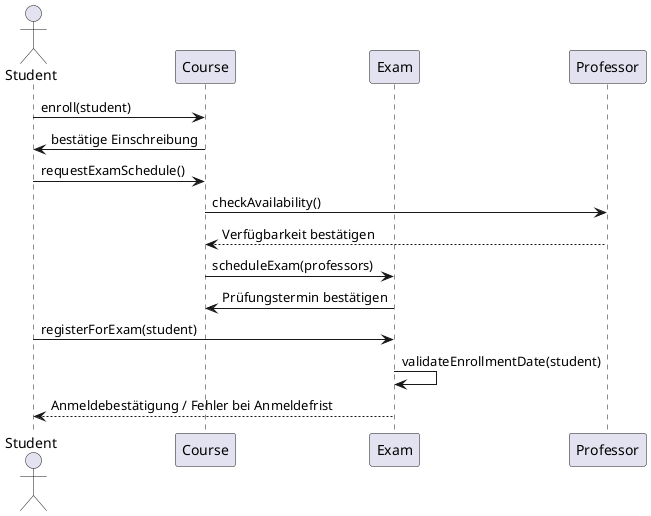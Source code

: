 ' Kurseinschreibung:
    ' Der Student meldet sich über die Methode enroll() bei einem Course an.
    ' Der Kurs bestätigt die Einschreibung.
' Prüfungsterminplanung:
    ' Der Student fragt den Course nach dem Prüfungstermin.
    ' Der Course wählt verfügbare Professoren aus, indem er die Methode checkAvailability()
    ' bei Professor aufruft.
    ' Sobald die Verfügbarkeit bestätigt ist, wird die Prüfung im Exam-Objekt geplant.
' Prüfungsanmeldung:
    ' Der Student registriert sich für die Prüfung über die Methode registerForExam() in der Exam-Klasse.
    ' Die Exam-Klasse führt die Methode validateEnrollmentDate() aus, um sicherzustellen,
    ' dass das Anmeldedatum noch vor dem Prüfungsdatum liegt.
    ' Der Student erhält entweder eine Bestätigung oder eine Fehlermeldung, falls
    ' die Anmeldefrist überschritten wurde.
@startuml Sequenzdiagramm

actor Student
participant "Course" as Course
participant "Exam" as Exam
participant "Professor" as Professor

' 1. Student meldet sich für einen Kurs an
Student -> Course : enroll(student)
Course -> Student : bestätige Einschreibung

' 2. Course plant eine Prüfung und wählt Professoren aus
Student -> Course : requestExamSchedule()
Course -> Professor : checkAvailability()
Professor --> Course : Verfügbarkeit bestätigen

Course -> Exam : scheduleExam(professors)
Exam -> Course : Prüfungstermin bestätigen

' 3. Student meldet sich zur Prüfung an
Student -> Exam : registerForExam(student)
Exam -> Exam : validateEnrollmentDate(student)
Exam --> Student : Anmeldebestätigung / Fehler bei Anmeldefrist

@enduml
